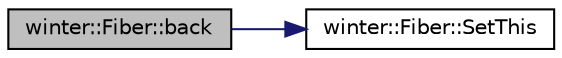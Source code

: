 digraph "winter::Fiber::back"
{
 // LATEX_PDF_SIZE
  edge [fontname="Helvetica",fontsize="10",labelfontname="Helvetica",labelfontsize="10"];
  node [fontname="Helvetica",fontsize="10",shape=record];
  rankdir="LR";
  Node1 [label="winter::Fiber::back",height=0.2,width=0.4,color="black", fillcolor="grey75", style="filled", fontcolor="black",tooltip="将当前线程切换到后台"];
  Node1 -> Node2 [color="midnightblue",fontsize="10",style="solid",fontname="Helvetica"];
  Node2 [label="winter::Fiber::SetThis",height=0.2,width=0.4,color="black", fillcolor="white", style="filled",URL="$classwinter_1_1Fiber.html#ad58ca3bef5dd8f3605436684bff8cd6f",tooltip="设置当前线程的运行协程"];
}
